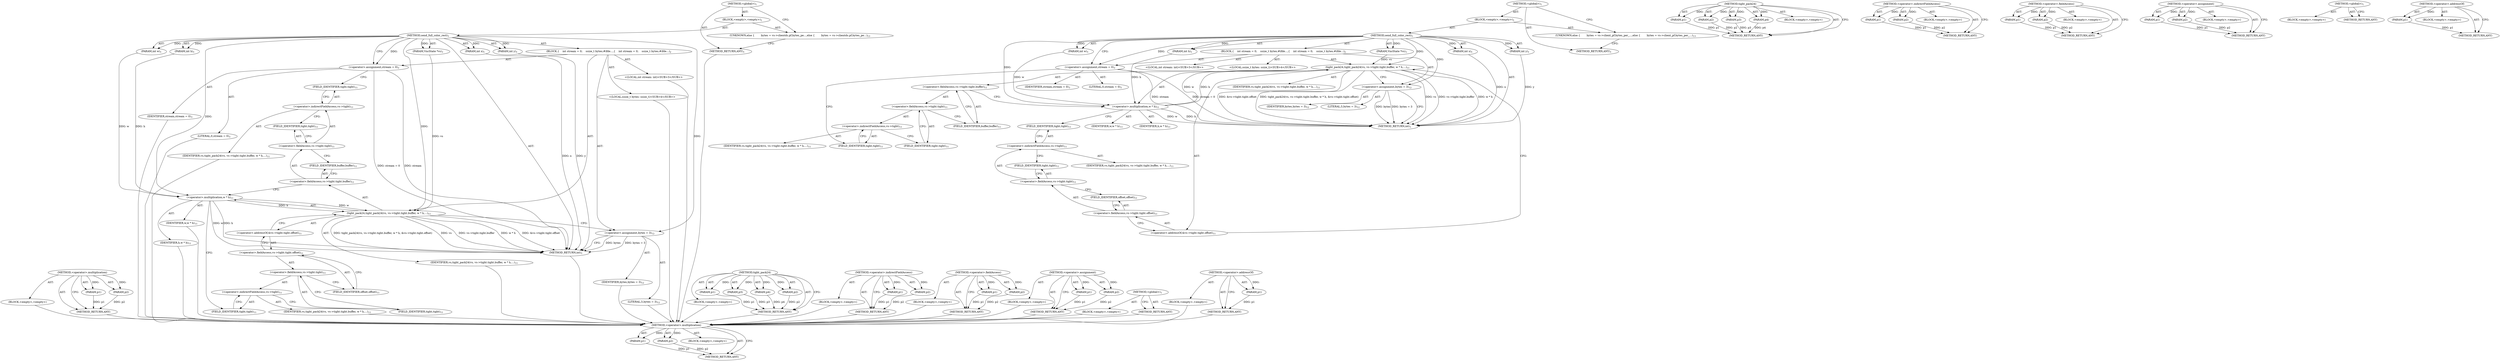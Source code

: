 digraph "&lt;operator&gt;.addressOf" {
vulnerable_87 [label=<(METHOD,&lt;operator&gt;.multiplication)>];
vulnerable_88 [label=<(PARAM,p1)>];
vulnerable_89 [label=<(PARAM,p2)>];
vulnerable_90 [label=<(BLOCK,&lt;empty&gt;,&lt;empty&gt;)>];
vulnerable_91 [label=<(METHOD_RETURN,ANY)>];
vulnerable_6 [label=<(METHOD,&lt;global&gt;)<SUB>1</SUB>>];
vulnerable_7 [label=<(BLOCK,&lt;empty&gt;,&lt;empty&gt;)<SUB>1</SUB>>];
vulnerable_8 [label=<(METHOD,send_full_color_rect)<SUB>1</SUB>>];
vulnerable_9 [label=<(PARAM,VncState *vs)<SUB>1</SUB>>];
vulnerable_10 [label=<(PARAM,int x)<SUB>1</SUB>>];
vulnerable_11 [label=<(PARAM,int y)<SUB>1</SUB>>];
vulnerable_12 [label=<(PARAM,int w)<SUB>1</SUB>>];
vulnerable_13 [label=<(PARAM,int h)<SUB>1</SUB>>];
vulnerable_14 [label=<(BLOCK,{
    int stream = 0;
    ssize_t bytes;

#ifde...,{
    int stream = 0;
    ssize_t bytes;

#ifde...)<SUB>2</SUB>>];
vulnerable_15 [label="<(LOCAL,int stream: int)<SUB>3</SUB>>"];
vulnerable_16 [label=<(&lt;operator&gt;.assignment,stream = 0)<SUB>3</SUB>>];
vulnerable_17 [label=<(IDENTIFIER,stream,stream = 0)<SUB>3</SUB>>];
vulnerable_18 [label=<(LITERAL,0,stream = 0)<SUB>3</SUB>>];
vulnerable_19 [label="<(LOCAL,ssize_t bytes: ssize_t)<SUB>4</SUB>>"];
vulnerable_20 [label=<(tight_pack24,tight_pack24(vs, vs-&gt;tight.tight.buffer, w * h,...)<SUB>11</SUB>>];
vulnerable_21 [label=<(IDENTIFIER,vs,tight_pack24(vs, vs-&gt;tight.tight.buffer, w * h,...)<SUB>11</SUB>>];
vulnerable_22 [label=<(&lt;operator&gt;.fieldAccess,vs-&gt;tight.tight.buffer)<SUB>11</SUB>>];
vulnerable_23 [label=<(&lt;operator&gt;.fieldAccess,vs-&gt;tight.tight)<SUB>11</SUB>>];
vulnerable_24 [label=<(&lt;operator&gt;.indirectFieldAccess,vs-&gt;tight)<SUB>11</SUB>>];
vulnerable_25 [label=<(IDENTIFIER,vs,tight_pack24(vs, vs-&gt;tight.tight.buffer, w * h,...)<SUB>11</SUB>>];
vulnerable_26 [label=<(FIELD_IDENTIFIER,tight,tight)<SUB>11</SUB>>];
vulnerable_27 [label=<(FIELD_IDENTIFIER,tight,tight)<SUB>11</SUB>>];
vulnerable_28 [label=<(FIELD_IDENTIFIER,buffer,buffer)<SUB>11</SUB>>];
vulnerable_29 [label=<(&lt;operator&gt;.multiplication,w * h)<SUB>11</SUB>>];
vulnerable_30 [label=<(IDENTIFIER,w,w * h)<SUB>11</SUB>>];
vulnerable_31 [label=<(IDENTIFIER,h,w * h)<SUB>11</SUB>>];
vulnerable_32 [label=<(&lt;operator&gt;.addressOf,&amp;vs-&gt;tight.tight.offset)<SUB>11</SUB>>];
vulnerable_33 [label=<(&lt;operator&gt;.fieldAccess,vs-&gt;tight.tight.offset)<SUB>11</SUB>>];
vulnerable_34 [label=<(&lt;operator&gt;.fieldAccess,vs-&gt;tight.tight)<SUB>11</SUB>>];
vulnerable_35 [label=<(&lt;operator&gt;.indirectFieldAccess,vs-&gt;tight)<SUB>11</SUB>>];
vulnerable_36 [label=<(IDENTIFIER,vs,tight_pack24(vs, vs-&gt;tight.tight.buffer, w * h,...)<SUB>11</SUB>>];
vulnerable_37 [label=<(FIELD_IDENTIFIER,tight,tight)<SUB>11</SUB>>];
vulnerable_38 [label=<(FIELD_IDENTIFIER,tight,tight)<SUB>11</SUB>>];
vulnerable_39 [label=<(FIELD_IDENTIFIER,offset,offset)<SUB>11</SUB>>];
vulnerable_40 [label=<(&lt;operator&gt;.assignment,bytes = 3)<SUB>12</SUB>>];
vulnerable_41 [label=<(IDENTIFIER,bytes,bytes = 3)<SUB>12</SUB>>];
vulnerable_42 [label=<(LITERAL,3,bytes = 3)<SUB>12</SUB>>];
vulnerable_43 [label=<(METHOD_RETURN,int)<SUB>1</SUB>>];
vulnerable_45 [label=<(UNKNOWN,else {
        bytes = vs-&gt;clientds.pf.bytes_pe...,else {
        bytes = vs-&gt;clientds.pf.bytes_pe...)<SUB>13</SUB>>];
vulnerable_46 [label=<(METHOD_RETURN,ANY)<SUB>1</SUB>>];
vulnerable_70 [label=<(METHOD,tight_pack24)>];
vulnerable_71 [label=<(PARAM,p1)>];
vulnerable_72 [label=<(PARAM,p2)>];
vulnerable_73 [label=<(PARAM,p3)>];
vulnerable_74 [label=<(PARAM,p4)>];
vulnerable_75 [label=<(BLOCK,&lt;empty&gt;,&lt;empty&gt;)>];
vulnerable_76 [label=<(METHOD_RETURN,ANY)>];
vulnerable_82 [label=<(METHOD,&lt;operator&gt;.indirectFieldAccess)>];
vulnerable_83 [label=<(PARAM,p1)>];
vulnerable_84 [label=<(PARAM,p2)>];
vulnerable_85 [label=<(BLOCK,&lt;empty&gt;,&lt;empty&gt;)>];
vulnerable_86 [label=<(METHOD_RETURN,ANY)>];
vulnerable_77 [label=<(METHOD,&lt;operator&gt;.fieldAccess)>];
vulnerable_78 [label=<(PARAM,p1)>];
vulnerable_79 [label=<(PARAM,p2)>];
vulnerable_80 [label=<(BLOCK,&lt;empty&gt;,&lt;empty&gt;)>];
vulnerable_81 [label=<(METHOD_RETURN,ANY)>];
vulnerable_65 [label=<(METHOD,&lt;operator&gt;.assignment)>];
vulnerable_66 [label=<(PARAM,p1)>];
vulnerable_67 [label=<(PARAM,p2)>];
vulnerable_68 [label=<(BLOCK,&lt;empty&gt;,&lt;empty&gt;)>];
vulnerable_69 [label=<(METHOD_RETURN,ANY)>];
vulnerable_59 [label=<(METHOD,&lt;global&gt;)<SUB>1</SUB>>];
vulnerable_60 [label=<(BLOCK,&lt;empty&gt;,&lt;empty&gt;)>];
vulnerable_61 [label=<(METHOD_RETURN,ANY)>];
vulnerable_92 [label=<(METHOD,&lt;operator&gt;.addressOf)>];
vulnerable_93 [label=<(PARAM,p1)>];
vulnerable_94 [label=<(BLOCK,&lt;empty&gt;,&lt;empty&gt;)>];
vulnerable_95 [label=<(METHOD_RETURN,ANY)>];
fixed_87 [label=<(METHOD,&lt;operator&gt;.multiplication)>];
fixed_88 [label=<(PARAM,p1)>];
fixed_89 [label=<(PARAM,p2)>];
fixed_90 [label=<(BLOCK,&lt;empty&gt;,&lt;empty&gt;)>];
fixed_91 [label=<(METHOD_RETURN,ANY)>];
fixed_6 [label=<(METHOD,&lt;global&gt;)<SUB>1</SUB>>];
fixed_7 [label=<(BLOCK,&lt;empty&gt;,&lt;empty&gt;)<SUB>1</SUB>>];
fixed_8 [label=<(METHOD,send_full_color_rect)<SUB>1</SUB>>];
fixed_9 [label=<(PARAM,VncState *vs)<SUB>1</SUB>>];
fixed_10 [label=<(PARAM,int x)<SUB>1</SUB>>];
fixed_11 [label=<(PARAM,int y)<SUB>1</SUB>>];
fixed_12 [label=<(PARAM,int w)<SUB>1</SUB>>];
fixed_13 [label=<(PARAM,int h)<SUB>1</SUB>>];
fixed_14 [label=<(BLOCK,{
    int stream = 0;
    ssize_t bytes;

#ifde...,{
    int stream = 0;
    ssize_t bytes;

#ifde...)<SUB>2</SUB>>];
fixed_15 [label="<(LOCAL,int stream: int)<SUB>3</SUB>>"];
fixed_16 [label=<(&lt;operator&gt;.assignment,stream = 0)<SUB>3</SUB>>];
fixed_17 [label=<(IDENTIFIER,stream,stream = 0)<SUB>3</SUB>>];
fixed_18 [label=<(LITERAL,0,stream = 0)<SUB>3</SUB>>];
fixed_19 [label="<(LOCAL,ssize_t bytes: ssize_t)<SUB>4</SUB>>"];
fixed_20 [label=<(tight_pack24,tight_pack24(vs, vs-&gt;tight.tight.buffer, w * h,...)<SUB>11</SUB>>];
fixed_21 [label=<(IDENTIFIER,vs,tight_pack24(vs, vs-&gt;tight.tight.buffer, w * h,...)<SUB>11</SUB>>];
fixed_22 [label=<(&lt;operator&gt;.fieldAccess,vs-&gt;tight.tight.buffer)<SUB>11</SUB>>];
fixed_23 [label=<(&lt;operator&gt;.fieldAccess,vs-&gt;tight.tight)<SUB>11</SUB>>];
fixed_24 [label=<(&lt;operator&gt;.indirectFieldAccess,vs-&gt;tight)<SUB>11</SUB>>];
fixed_25 [label=<(IDENTIFIER,vs,tight_pack24(vs, vs-&gt;tight.tight.buffer, w * h,...)<SUB>11</SUB>>];
fixed_26 [label=<(FIELD_IDENTIFIER,tight,tight)<SUB>11</SUB>>];
fixed_27 [label=<(FIELD_IDENTIFIER,tight,tight)<SUB>11</SUB>>];
fixed_28 [label=<(FIELD_IDENTIFIER,buffer,buffer)<SUB>11</SUB>>];
fixed_29 [label=<(&lt;operator&gt;.multiplication,w * h)<SUB>11</SUB>>];
fixed_30 [label=<(IDENTIFIER,w,w * h)<SUB>11</SUB>>];
fixed_31 [label=<(IDENTIFIER,h,w * h)<SUB>11</SUB>>];
fixed_32 [label=<(&lt;operator&gt;.addressOf,&amp;vs-&gt;tight.tight.offset)<SUB>11</SUB>>];
fixed_33 [label=<(&lt;operator&gt;.fieldAccess,vs-&gt;tight.tight.offset)<SUB>11</SUB>>];
fixed_34 [label=<(&lt;operator&gt;.fieldAccess,vs-&gt;tight.tight)<SUB>11</SUB>>];
fixed_35 [label=<(&lt;operator&gt;.indirectFieldAccess,vs-&gt;tight)<SUB>11</SUB>>];
fixed_36 [label=<(IDENTIFIER,vs,tight_pack24(vs, vs-&gt;tight.tight.buffer, w * h,...)<SUB>11</SUB>>];
fixed_37 [label=<(FIELD_IDENTIFIER,tight,tight)<SUB>11</SUB>>];
fixed_38 [label=<(FIELD_IDENTIFIER,tight,tight)<SUB>11</SUB>>];
fixed_39 [label=<(FIELD_IDENTIFIER,offset,offset)<SUB>11</SUB>>];
fixed_40 [label=<(&lt;operator&gt;.assignment,bytes = 3)<SUB>12</SUB>>];
fixed_41 [label=<(IDENTIFIER,bytes,bytes = 3)<SUB>12</SUB>>];
fixed_42 [label=<(LITERAL,3,bytes = 3)<SUB>12</SUB>>];
fixed_43 [label=<(METHOD_RETURN,int)<SUB>1</SUB>>];
fixed_45 [label=<(UNKNOWN,else {
        bytes = vs-&gt;client_pf.bytes_per_...,else {
        bytes = vs-&gt;client_pf.bytes_per_...)<SUB>13</SUB>>];
fixed_46 [label=<(METHOD_RETURN,ANY)<SUB>1</SUB>>];
fixed_70 [label=<(METHOD,tight_pack24)>];
fixed_71 [label=<(PARAM,p1)>];
fixed_72 [label=<(PARAM,p2)>];
fixed_73 [label=<(PARAM,p3)>];
fixed_74 [label=<(PARAM,p4)>];
fixed_75 [label=<(BLOCK,&lt;empty&gt;,&lt;empty&gt;)>];
fixed_76 [label=<(METHOD_RETURN,ANY)>];
fixed_82 [label=<(METHOD,&lt;operator&gt;.indirectFieldAccess)>];
fixed_83 [label=<(PARAM,p1)>];
fixed_84 [label=<(PARAM,p2)>];
fixed_85 [label=<(BLOCK,&lt;empty&gt;,&lt;empty&gt;)>];
fixed_86 [label=<(METHOD_RETURN,ANY)>];
fixed_77 [label=<(METHOD,&lt;operator&gt;.fieldAccess)>];
fixed_78 [label=<(PARAM,p1)>];
fixed_79 [label=<(PARAM,p2)>];
fixed_80 [label=<(BLOCK,&lt;empty&gt;,&lt;empty&gt;)>];
fixed_81 [label=<(METHOD_RETURN,ANY)>];
fixed_65 [label=<(METHOD,&lt;operator&gt;.assignment)>];
fixed_66 [label=<(PARAM,p1)>];
fixed_67 [label=<(PARAM,p2)>];
fixed_68 [label=<(BLOCK,&lt;empty&gt;,&lt;empty&gt;)>];
fixed_69 [label=<(METHOD_RETURN,ANY)>];
fixed_59 [label=<(METHOD,&lt;global&gt;)<SUB>1</SUB>>];
fixed_60 [label=<(BLOCK,&lt;empty&gt;,&lt;empty&gt;)>];
fixed_61 [label=<(METHOD_RETURN,ANY)>];
fixed_92 [label=<(METHOD,&lt;operator&gt;.addressOf)>];
fixed_93 [label=<(PARAM,p1)>];
fixed_94 [label=<(BLOCK,&lt;empty&gt;,&lt;empty&gt;)>];
fixed_95 [label=<(METHOD_RETURN,ANY)>];
vulnerable_87 -> vulnerable_88  [key=0, label="AST: "];
vulnerable_87 -> vulnerable_88  [key=1, label="DDG: "];
vulnerable_87 -> vulnerable_90  [key=0, label="AST: "];
vulnerable_87 -> vulnerable_89  [key=0, label="AST: "];
vulnerable_87 -> vulnerable_89  [key=1, label="DDG: "];
vulnerable_87 -> vulnerable_91  [key=0, label="AST: "];
vulnerable_87 -> vulnerable_91  [key=1, label="CFG: "];
vulnerable_88 -> vulnerable_91  [key=0, label="DDG: p1"];
vulnerable_89 -> vulnerable_91  [key=0, label="DDG: p2"];
vulnerable_90 -> fixed_87  [key=0];
vulnerable_91 -> fixed_87  [key=0];
vulnerable_6 -> vulnerable_7  [key=0, label="AST: "];
vulnerable_6 -> vulnerable_46  [key=0, label="AST: "];
vulnerable_6 -> vulnerable_45  [key=0, label="CFG: "];
vulnerable_7 -> vulnerable_8  [key=0, label="AST: "];
vulnerable_7 -> vulnerable_45  [key=0, label="AST: "];
vulnerable_8 -> vulnerable_9  [key=0, label="AST: "];
vulnerable_8 -> vulnerable_9  [key=1, label="DDG: "];
vulnerable_8 -> vulnerable_10  [key=0, label="AST: "];
vulnerable_8 -> vulnerable_10  [key=1, label="DDG: "];
vulnerable_8 -> vulnerable_11  [key=0, label="AST: "];
vulnerable_8 -> vulnerable_11  [key=1, label="DDG: "];
vulnerable_8 -> vulnerable_12  [key=0, label="AST: "];
vulnerable_8 -> vulnerable_12  [key=1, label="DDG: "];
vulnerable_8 -> vulnerable_13  [key=0, label="AST: "];
vulnerable_8 -> vulnerable_13  [key=1, label="DDG: "];
vulnerable_8 -> vulnerable_14  [key=0, label="AST: "];
vulnerable_8 -> vulnerable_43  [key=0, label="AST: "];
vulnerable_8 -> vulnerable_16  [key=0, label="CFG: "];
vulnerable_8 -> vulnerable_16  [key=1, label="DDG: "];
vulnerable_8 -> vulnerable_40  [key=0, label="DDG: "];
vulnerable_8 -> vulnerable_20  [key=0, label="DDG: "];
vulnerable_8 -> vulnerable_29  [key=0, label="DDG: "];
vulnerable_9 -> vulnerable_20  [key=0, label="DDG: vs"];
vulnerable_10 -> vulnerable_43  [key=0, label="DDG: x"];
vulnerable_11 -> vulnerable_43  [key=0, label="DDG: y"];
vulnerable_12 -> vulnerable_29  [key=0, label="DDG: w"];
vulnerable_13 -> vulnerable_29  [key=0, label="DDG: h"];
vulnerable_14 -> vulnerable_15  [key=0, label="AST: "];
vulnerable_14 -> vulnerable_16  [key=0, label="AST: "];
vulnerable_14 -> vulnerable_19  [key=0, label="AST: "];
vulnerable_14 -> vulnerable_20  [key=0, label="AST: "];
vulnerable_14 -> vulnerable_40  [key=0, label="AST: "];
vulnerable_15 -> fixed_87  [key=0];
vulnerable_16 -> vulnerable_17  [key=0, label="AST: "];
vulnerable_16 -> vulnerable_18  [key=0, label="AST: "];
vulnerable_16 -> vulnerable_26  [key=0, label="CFG: "];
vulnerable_16 -> vulnerable_43  [key=0, label="DDG: stream"];
vulnerable_16 -> vulnerable_43  [key=1, label="DDG: stream = 0"];
vulnerable_17 -> fixed_87  [key=0];
vulnerable_18 -> fixed_87  [key=0];
vulnerable_19 -> fixed_87  [key=0];
vulnerable_20 -> vulnerable_21  [key=0, label="AST: "];
vulnerable_20 -> vulnerable_22  [key=0, label="AST: "];
vulnerable_20 -> vulnerable_29  [key=0, label="AST: "];
vulnerable_20 -> vulnerable_32  [key=0, label="AST: "];
vulnerable_20 -> vulnerable_40  [key=0, label="CFG: "];
vulnerable_20 -> vulnerable_43  [key=0, label="DDG: vs"];
vulnerable_20 -> vulnerable_43  [key=1, label="DDG: vs-&gt;tight.tight.buffer"];
vulnerable_20 -> vulnerable_43  [key=2, label="DDG: w * h"];
vulnerable_20 -> vulnerable_43  [key=3, label="DDG: &amp;vs-&gt;tight.tight.offset"];
vulnerable_20 -> vulnerable_43  [key=4, label="DDG: tight_pack24(vs, vs-&gt;tight.tight.buffer, w * h, &amp;vs-&gt;tight.tight.offset)"];
vulnerable_21 -> fixed_87  [key=0];
vulnerable_22 -> vulnerable_23  [key=0, label="AST: "];
vulnerable_22 -> vulnerable_28  [key=0, label="AST: "];
vulnerable_22 -> vulnerable_29  [key=0, label="CFG: "];
vulnerable_23 -> vulnerable_24  [key=0, label="AST: "];
vulnerable_23 -> vulnerable_27  [key=0, label="AST: "];
vulnerable_23 -> vulnerable_28  [key=0, label="CFG: "];
vulnerable_24 -> vulnerable_25  [key=0, label="AST: "];
vulnerable_24 -> vulnerable_26  [key=0, label="AST: "];
vulnerable_24 -> vulnerable_27  [key=0, label="CFG: "];
vulnerable_25 -> fixed_87  [key=0];
vulnerable_26 -> vulnerable_24  [key=0, label="CFG: "];
vulnerable_27 -> vulnerable_23  [key=0, label="CFG: "];
vulnerable_28 -> vulnerable_22  [key=0, label="CFG: "];
vulnerable_29 -> vulnerable_30  [key=0, label="AST: "];
vulnerable_29 -> vulnerable_31  [key=0, label="AST: "];
vulnerable_29 -> vulnerable_37  [key=0, label="CFG: "];
vulnerable_29 -> vulnerable_43  [key=0, label="DDG: w"];
vulnerable_29 -> vulnerable_43  [key=1, label="DDG: h"];
vulnerable_29 -> vulnerable_20  [key=0, label="DDG: w"];
vulnerable_29 -> vulnerable_20  [key=1, label="DDG: h"];
vulnerable_30 -> fixed_87  [key=0];
vulnerable_31 -> fixed_87  [key=0];
vulnerable_32 -> vulnerable_33  [key=0, label="AST: "];
vulnerable_32 -> vulnerable_20  [key=0, label="CFG: "];
vulnerable_33 -> vulnerable_34  [key=0, label="AST: "];
vulnerable_33 -> vulnerable_39  [key=0, label="AST: "];
vulnerable_33 -> vulnerable_32  [key=0, label="CFG: "];
vulnerable_34 -> vulnerable_35  [key=0, label="AST: "];
vulnerable_34 -> vulnerable_38  [key=0, label="AST: "];
vulnerable_34 -> vulnerable_39  [key=0, label="CFG: "];
vulnerable_35 -> vulnerable_36  [key=0, label="AST: "];
vulnerable_35 -> vulnerable_37  [key=0, label="AST: "];
vulnerable_35 -> vulnerable_38  [key=0, label="CFG: "];
vulnerable_36 -> fixed_87  [key=0];
vulnerable_37 -> vulnerable_35  [key=0, label="CFG: "];
vulnerable_38 -> vulnerable_34  [key=0, label="CFG: "];
vulnerable_39 -> vulnerable_33  [key=0, label="CFG: "];
vulnerable_40 -> vulnerable_41  [key=0, label="AST: "];
vulnerable_40 -> vulnerable_42  [key=0, label="AST: "];
vulnerable_40 -> vulnerable_43  [key=0, label="CFG: "];
vulnerable_40 -> vulnerable_43  [key=1, label="DDG: bytes"];
vulnerable_40 -> vulnerable_43  [key=2, label="DDG: bytes = 3"];
vulnerable_41 -> fixed_87  [key=0];
vulnerable_42 -> fixed_87  [key=0];
vulnerable_43 -> fixed_87  [key=0];
vulnerable_45 -> vulnerable_46  [key=0, label="CFG: "];
vulnerable_46 -> fixed_87  [key=0];
vulnerable_70 -> vulnerable_71  [key=0, label="AST: "];
vulnerable_70 -> vulnerable_71  [key=1, label="DDG: "];
vulnerable_70 -> vulnerable_75  [key=0, label="AST: "];
vulnerable_70 -> vulnerable_72  [key=0, label="AST: "];
vulnerable_70 -> vulnerable_72  [key=1, label="DDG: "];
vulnerable_70 -> vulnerable_76  [key=0, label="AST: "];
vulnerable_70 -> vulnerable_76  [key=1, label="CFG: "];
vulnerable_70 -> vulnerable_73  [key=0, label="AST: "];
vulnerable_70 -> vulnerable_73  [key=1, label="DDG: "];
vulnerable_70 -> vulnerable_74  [key=0, label="AST: "];
vulnerable_70 -> vulnerable_74  [key=1, label="DDG: "];
vulnerable_71 -> vulnerable_76  [key=0, label="DDG: p1"];
vulnerable_72 -> vulnerable_76  [key=0, label="DDG: p2"];
vulnerable_73 -> vulnerable_76  [key=0, label="DDG: p3"];
vulnerable_74 -> vulnerable_76  [key=0, label="DDG: p4"];
vulnerable_75 -> fixed_87  [key=0];
vulnerable_76 -> fixed_87  [key=0];
vulnerable_82 -> vulnerable_83  [key=0, label="AST: "];
vulnerable_82 -> vulnerable_83  [key=1, label="DDG: "];
vulnerable_82 -> vulnerable_85  [key=0, label="AST: "];
vulnerable_82 -> vulnerable_84  [key=0, label="AST: "];
vulnerable_82 -> vulnerable_84  [key=1, label="DDG: "];
vulnerable_82 -> vulnerable_86  [key=0, label="AST: "];
vulnerable_82 -> vulnerable_86  [key=1, label="CFG: "];
vulnerable_83 -> vulnerable_86  [key=0, label="DDG: p1"];
vulnerable_84 -> vulnerable_86  [key=0, label="DDG: p2"];
vulnerable_85 -> fixed_87  [key=0];
vulnerable_86 -> fixed_87  [key=0];
vulnerable_77 -> vulnerable_78  [key=0, label="AST: "];
vulnerable_77 -> vulnerable_78  [key=1, label="DDG: "];
vulnerable_77 -> vulnerable_80  [key=0, label="AST: "];
vulnerable_77 -> vulnerable_79  [key=0, label="AST: "];
vulnerable_77 -> vulnerable_79  [key=1, label="DDG: "];
vulnerable_77 -> vulnerable_81  [key=0, label="AST: "];
vulnerable_77 -> vulnerable_81  [key=1, label="CFG: "];
vulnerable_78 -> vulnerable_81  [key=0, label="DDG: p1"];
vulnerable_79 -> vulnerable_81  [key=0, label="DDG: p2"];
vulnerable_80 -> fixed_87  [key=0];
vulnerable_81 -> fixed_87  [key=0];
vulnerable_65 -> vulnerable_66  [key=0, label="AST: "];
vulnerable_65 -> vulnerable_66  [key=1, label="DDG: "];
vulnerable_65 -> vulnerable_68  [key=0, label="AST: "];
vulnerable_65 -> vulnerable_67  [key=0, label="AST: "];
vulnerable_65 -> vulnerable_67  [key=1, label="DDG: "];
vulnerable_65 -> vulnerable_69  [key=0, label="AST: "];
vulnerable_65 -> vulnerable_69  [key=1, label="CFG: "];
vulnerable_66 -> vulnerable_69  [key=0, label="DDG: p1"];
vulnerable_67 -> vulnerable_69  [key=0, label="DDG: p2"];
vulnerable_68 -> fixed_87  [key=0];
vulnerable_69 -> fixed_87  [key=0];
vulnerable_59 -> vulnerable_60  [key=0, label="AST: "];
vulnerable_59 -> vulnerable_61  [key=0, label="AST: "];
vulnerable_59 -> vulnerable_61  [key=1, label="CFG: "];
vulnerable_60 -> fixed_87  [key=0];
vulnerable_61 -> fixed_87  [key=0];
vulnerable_92 -> vulnerable_93  [key=0, label="AST: "];
vulnerable_92 -> vulnerable_93  [key=1, label="DDG: "];
vulnerable_92 -> vulnerable_94  [key=0, label="AST: "];
vulnerable_92 -> vulnerable_95  [key=0, label="AST: "];
vulnerable_92 -> vulnerable_95  [key=1, label="CFG: "];
vulnerable_93 -> vulnerable_95  [key=0, label="DDG: p1"];
vulnerable_94 -> fixed_87  [key=0];
vulnerable_95 -> fixed_87  [key=0];
fixed_87 -> fixed_88  [key=0, label="AST: "];
fixed_87 -> fixed_88  [key=1, label="DDG: "];
fixed_87 -> fixed_90  [key=0, label="AST: "];
fixed_87 -> fixed_89  [key=0, label="AST: "];
fixed_87 -> fixed_89  [key=1, label="DDG: "];
fixed_87 -> fixed_91  [key=0, label="AST: "];
fixed_87 -> fixed_91  [key=1, label="CFG: "];
fixed_88 -> fixed_91  [key=0, label="DDG: p1"];
fixed_89 -> fixed_91  [key=0, label="DDG: p2"];
fixed_6 -> fixed_7  [key=0, label="AST: "];
fixed_6 -> fixed_46  [key=0, label="AST: "];
fixed_6 -> fixed_45  [key=0, label="CFG: "];
fixed_7 -> fixed_8  [key=0, label="AST: "];
fixed_7 -> fixed_45  [key=0, label="AST: "];
fixed_8 -> fixed_9  [key=0, label="AST: "];
fixed_8 -> fixed_9  [key=1, label="DDG: "];
fixed_8 -> fixed_10  [key=0, label="AST: "];
fixed_8 -> fixed_10  [key=1, label="DDG: "];
fixed_8 -> fixed_11  [key=0, label="AST: "];
fixed_8 -> fixed_11  [key=1, label="DDG: "];
fixed_8 -> fixed_12  [key=0, label="AST: "];
fixed_8 -> fixed_12  [key=1, label="DDG: "];
fixed_8 -> fixed_13  [key=0, label="AST: "];
fixed_8 -> fixed_13  [key=1, label="DDG: "];
fixed_8 -> fixed_14  [key=0, label="AST: "];
fixed_8 -> fixed_43  [key=0, label="AST: "];
fixed_8 -> fixed_16  [key=0, label="CFG: "];
fixed_8 -> fixed_16  [key=1, label="DDG: "];
fixed_8 -> fixed_40  [key=0, label="DDG: "];
fixed_8 -> fixed_20  [key=0, label="DDG: "];
fixed_8 -> fixed_29  [key=0, label="DDG: "];
fixed_9 -> fixed_20  [key=0, label="DDG: vs"];
fixed_10 -> fixed_43  [key=0, label="DDG: x"];
fixed_11 -> fixed_43  [key=0, label="DDG: y"];
fixed_12 -> fixed_29  [key=0, label="DDG: w"];
fixed_13 -> fixed_29  [key=0, label="DDG: h"];
fixed_14 -> fixed_15  [key=0, label="AST: "];
fixed_14 -> fixed_16  [key=0, label="AST: "];
fixed_14 -> fixed_19  [key=0, label="AST: "];
fixed_14 -> fixed_20  [key=0, label="AST: "];
fixed_14 -> fixed_40  [key=0, label="AST: "];
fixed_16 -> fixed_17  [key=0, label="AST: "];
fixed_16 -> fixed_18  [key=0, label="AST: "];
fixed_16 -> fixed_26  [key=0, label="CFG: "];
fixed_16 -> fixed_43  [key=0, label="DDG: stream"];
fixed_16 -> fixed_43  [key=1, label="DDG: stream = 0"];
fixed_20 -> fixed_21  [key=0, label="AST: "];
fixed_20 -> fixed_22  [key=0, label="AST: "];
fixed_20 -> fixed_29  [key=0, label="AST: "];
fixed_20 -> fixed_32  [key=0, label="AST: "];
fixed_20 -> fixed_40  [key=0, label="CFG: "];
fixed_20 -> fixed_43  [key=0, label="DDG: vs"];
fixed_20 -> fixed_43  [key=1, label="DDG: vs-&gt;tight.tight.buffer"];
fixed_20 -> fixed_43  [key=2, label="DDG: w * h"];
fixed_20 -> fixed_43  [key=3, label="DDG: &amp;vs-&gt;tight.tight.offset"];
fixed_20 -> fixed_43  [key=4, label="DDG: tight_pack24(vs, vs-&gt;tight.tight.buffer, w * h, &amp;vs-&gt;tight.tight.offset)"];
fixed_22 -> fixed_23  [key=0, label="AST: "];
fixed_22 -> fixed_28  [key=0, label="AST: "];
fixed_22 -> fixed_29  [key=0, label="CFG: "];
fixed_23 -> fixed_24  [key=0, label="AST: "];
fixed_23 -> fixed_27  [key=0, label="AST: "];
fixed_23 -> fixed_28  [key=0, label="CFG: "];
fixed_24 -> fixed_25  [key=0, label="AST: "];
fixed_24 -> fixed_26  [key=0, label="AST: "];
fixed_24 -> fixed_27  [key=0, label="CFG: "];
fixed_26 -> fixed_24  [key=0, label="CFG: "];
fixed_27 -> fixed_23  [key=0, label="CFG: "];
fixed_28 -> fixed_22  [key=0, label="CFG: "];
fixed_29 -> fixed_30  [key=0, label="AST: "];
fixed_29 -> fixed_31  [key=0, label="AST: "];
fixed_29 -> fixed_37  [key=0, label="CFG: "];
fixed_29 -> fixed_43  [key=0, label="DDG: w"];
fixed_29 -> fixed_43  [key=1, label="DDG: h"];
fixed_29 -> fixed_20  [key=0, label="DDG: w"];
fixed_29 -> fixed_20  [key=1, label="DDG: h"];
fixed_32 -> fixed_33  [key=0, label="AST: "];
fixed_32 -> fixed_20  [key=0, label="CFG: "];
fixed_33 -> fixed_34  [key=0, label="AST: "];
fixed_33 -> fixed_39  [key=0, label="AST: "];
fixed_33 -> fixed_32  [key=0, label="CFG: "];
fixed_34 -> fixed_35  [key=0, label="AST: "];
fixed_34 -> fixed_38  [key=0, label="AST: "];
fixed_34 -> fixed_39  [key=0, label="CFG: "];
fixed_35 -> fixed_36  [key=0, label="AST: "];
fixed_35 -> fixed_37  [key=0, label="AST: "];
fixed_35 -> fixed_38  [key=0, label="CFG: "];
fixed_37 -> fixed_35  [key=0, label="CFG: "];
fixed_38 -> fixed_34  [key=0, label="CFG: "];
fixed_39 -> fixed_33  [key=0, label="CFG: "];
fixed_40 -> fixed_41  [key=0, label="AST: "];
fixed_40 -> fixed_42  [key=0, label="AST: "];
fixed_40 -> fixed_43  [key=0, label="CFG: "];
fixed_40 -> fixed_43  [key=1, label="DDG: bytes"];
fixed_40 -> fixed_43  [key=2, label="DDG: bytes = 3"];
fixed_45 -> fixed_46  [key=0, label="CFG: "];
fixed_70 -> fixed_71  [key=0, label="AST: "];
fixed_70 -> fixed_71  [key=1, label="DDG: "];
fixed_70 -> fixed_75  [key=0, label="AST: "];
fixed_70 -> fixed_72  [key=0, label="AST: "];
fixed_70 -> fixed_72  [key=1, label="DDG: "];
fixed_70 -> fixed_76  [key=0, label="AST: "];
fixed_70 -> fixed_76  [key=1, label="CFG: "];
fixed_70 -> fixed_73  [key=0, label="AST: "];
fixed_70 -> fixed_73  [key=1, label="DDG: "];
fixed_70 -> fixed_74  [key=0, label="AST: "];
fixed_70 -> fixed_74  [key=1, label="DDG: "];
fixed_71 -> fixed_76  [key=0, label="DDG: p1"];
fixed_72 -> fixed_76  [key=0, label="DDG: p2"];
fixed_73 -> fixed_76  [key=0, label="DDG: p3"];
fixed_74 -> fixed_76  [key=0, label="DDG: p4"];
fixed_82 -> fixed_83  [key=0, label="AST: "];
fixed_82 -> fixed_83  [key=1, label="DDG: "];
fixed_82 -> fixed_85  [key=0, label="AST: "];
fixed_82 -> fixed_84  [key=0, label="AST: "];
fixed_82 -> fixed_84  [key=1, label="DDG: "];
fixed_82 -> fixed_86  [key=0, label="AST: "];
fixed_82 -> fixed_86  [key=1, label="CFG: "];
fixed_83 -> fixed_86  [key=0, label="DDG: p1"];
fixed_84 -> fixed_86  [key=0, label="DDG: p2"];
fixed_77 -> fixed_78  [key=0, label="AST: "];
fixed_77 -> fixed_78  [key=1, label="DDG: "];
fixed_77 -> fixed_80  [key=0, label="AST: "];
fixed_77 -> fixed_79  [key=0, label="AST: "];
fixed_77 -> fixed_79  [key=1, label="DDG: "];
fixed_77 -> fixed_81  [key=0, label="AST: "];
fixed_77 -> fixed_81  [key=1, label="CFG: "];
fixed_78 -> fixed_81  [key=0, label="DDG: p1"];
fixed_79 -> fixed_81  [key=0, label="DDG: p2"];
fixed_65 -> fixed_66  [key=0, label="AST: "];
fixed_65 -> fixed_66  [key=1, label="DDG: "];
fixed_65 -> fixed_68  [key=0, label="AST: "];
fixed_65 -> fixed_67  [key=0, label="AST: "];
fixed_65 -> fixed_67  [key=1, label="DDG: "];
fixed_65 -> fixed_69  [key=0, label="AST: "];
fixed_65 -> fixed_69  [key=1, label="CFG: "];
fixed_66 -> fixed_69  [key=0, label="DDG: p1"];
fixed_67 -> fixed_69  [key=0, label="DDG: p2"];
fixed_59 -> fixed_60  [key=0, label="AST: "];
fixed_59 -> fixed_61  [key=0, label="AST: "];
fixed_59 -> fixed_61  [key=1, label="CFG: "];
fixed_92 -> fixed_93  [key=0, label="AST: "];
fixed_92 -> fixed_93  [key=1, label="DDG: "];
fixed_92 -> fixed_94  [key=0, label="AST: "];
fixed_92 -> fixed_95  [key=0, label="AST: "];
fixed_92 -> fixed_95  [key=1, label="CFG: "];
fixed_93 -> fixed_95  [key=0, label="DDG: p1"];
}
